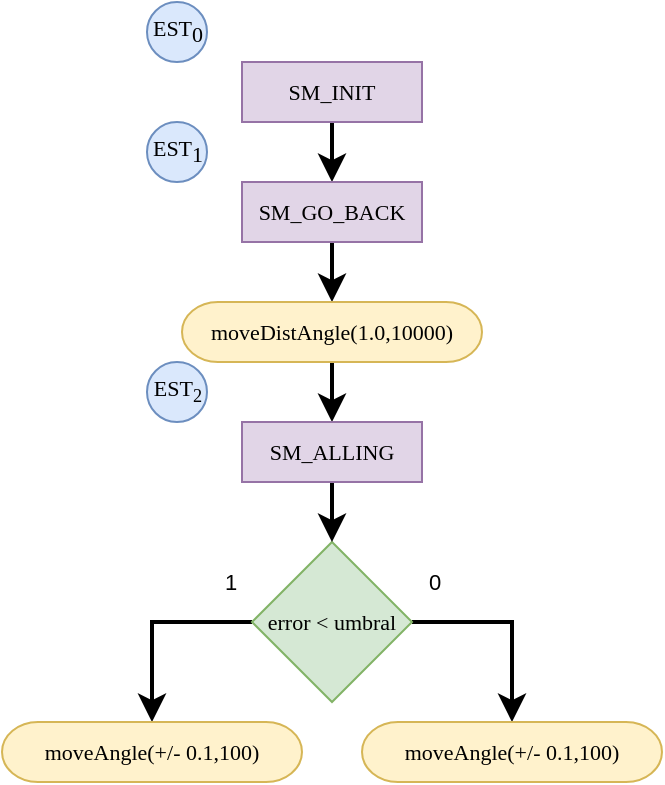 <mxfile version="22.1.21" type="device">
  <diagram name="Page-1" id="6ExLXvzCpo_21D9bRn0G">
    <mxGraphModel dx="1078" dy="834" grid="1" gridSize="10" guides="1" tooltips="1" connect="1" arrows="1" fold="1" page="0" pageScale="1" pageWidth="850" pageHeight="1100" math="0" shadow="0">
      <root>
        <mxCell id="0" />
        <mxCell id="1" parent="0" />
        <mxCell id="etCVSKNlZC4J72cC5KZh-5" style="edgeStyle=none;curved=1;rounded=0;orthogonalLoop=1;jettySize=auto;html=1;exitX=0.5;exitY=1;exitDx=0;exitDy=0;entryX=0.5;entryY=0;entryDx=0;entryDy=0;fontSize=12;startSize=8;endSize=8;strokeWidth=2;" parent="1" source="etCVSKNlZC4J72cC5KZh-1" target="etCVSKNlZC4J72cC5KZh-3" edge="1">
          <mxGeometry relative="1" as="geometry" />
        </mxCell>
        <mxCell id="etCVSKNlZC4J72cC5KZh-1" value="&lt;font style=&quot;font-size: 11px;&quot; face=&quot;Times New Roman&quot;&gt;SM_INIT&lt;/font&gt;" style="rounded=0;whiteSpace=wrap;html=1;fontSize=11;fillColor=#e1d5e7;strokeColor=#9673a6;" parent="1" vertex="1">
          <mxGeometry y="-60" width="90" height="30" as="geometry" />
        </mxCell>
        <mxCell id="etCVSKNlZC4J72cC5KZh-2" value="&lt;font style=&quot;font-size: 11px;&quot; face=&quot;Times New Roman&quot;&gt;EST&lt;sub style=&quot;font-size: 11px;&quot;&gt;0&lt;/sub&gt;&lt;/font&gt;" style="ellipse;whiteSpace=wrap;html=1;aspect=fixed;fontSize=11;fillColor=#dae8fc;strokeColor=#6c8ebf;" parent="1" vertex="1">
          <mxGeometry x="-47.5" y="-90" width="30" height="30" as="geometry" />
        </mxCell>
        <mxCell id="rVgyCpVDoWpBUhVY3hyX-4" style="edgeStyle=none;curved=1;rounded=0;orthogonalLoop=1;jettySize=auto;html=1;entryX=0.5;entryY=0;entryDx=0;entryDy=0;fontSize=12;startSize=8;endSize=8;strokeWidth=2;" edge="1" parent="1" source="etCVSKNlZC4J72cC5KZh-3" target="rVgyCpVDoWpBUhVY3hyX-8">
          <mxGeometry relative="1" as="geometry">
            <mxPoint x="45" y="60" as="targetPoint" />
          </mxGeometry>
        </mxCell>
        <mxCell id="etCVSKNlZC4J72cC5KZh-3" value="&lt;font style=&quot;font-size: 11px;&quot; face=&quot;Times New Roman&quot;&gt;SM_GO_BACK&lt;/font&gt;" style="rounded=0;whiteSpace=wrap;html=1;fontSize=11;fillColor=#e1d5e7;strokeColor=#9673a6;" parent="1" vertex="1">
          <mxGeometry width="90" height="30" as="geometry" />
        </mxCell>
        <mxCell id="etCVSKNlZC4J72cC5KZh-4" value="&lt;font style=&quot;font-size: 11px;&quot; face=&quot;Times New Roman&quot;&gt;EST&lt;sub style=&quot;font-size: 11px;&quot;&gt;1&lt;/sub&gt;&lt;/font&gt;" style="ellipse;whiteSpace=wrap;html=1;aspect=fixed;fontSize=11;fillColor=#dae8fc;strokeColor=#6c8ebf;" parent="1" vertex="1">
          <mxGeometry x="-47.5" y="-30" width="30" height="30" as="geometry" />
        </mxCell>
        <mxCell id="rVgyCpVDoWpBUhVY3hyX-14" style="edgeStyle=orthogonalEdgeStyle;rounded=0;orthogonalLoop=1;jettySize=auto;html=1;exitX=0;exitY=0.5;exitDx=0;exitDy=0;entryX=0.5;entryY=0;entryDx=0;entryDy=0;fontSize=12;startSize=8;endSize=8;strokeWidth=2;" edge="1" parent="1" source="etCVSKNlZC4J72cC5KZh-8" target="rVgyCpVDoWpBUhVY3hyX-12">
          <mxGeometry relative="1" as="geometry" />
        </mxCell>
        <mxCell id="rVgyCpVDoWpBUhVY3hyX-16" style="edgeStyle=orthogonalEdgeStyle;rounded=0;orthogonalLoop=1;jettySize=auto;html=1;entryX=0.5;entryY=0;entryDx=0;entryDy=0;fontSize=12;startSize=8;endSize=8;exitX=1;exitY=0.5;exitDx=0;exitDy=0;strokeWidth=2;" edge="1" parent="1" source="etCVSKNlZC4J72cC5KZh-8" target="rVgyCpVDoWpBUhVY3hyX-15">
          <mxGeometry relative="1" as="geometry" />
        </mxCell>
        <mxCell id="etCVSKNlZC4J72cC5KZh-8" value="error &amp;lt; umbral" style="rhombus;whiteSpace=wrap;html=1;fontSize=11;fillColor=#d5e8d4;strokeColor=#82b366;fontFamily=Times New Roman;" parent="1" vertex="1">
          <mxGeometry x="5" y="180" width="80" height="80" as="geometry" />
        </mxCell>
        <mxCell id="etCVSKNlZC4J72cC5KZh-9" value="1" style="text;html=1;strokeColor=none;fillColor=none;align=center;verticalAlign=middle;whiteSpace=wrap;rounded=0;fontSize=11;" parent="1" vertex="1">
          <mxGeometry x="-17.5" y="190" width="22.5" height="20" as="geometry" />
        </mxCell>
        <mxCell id="etCVSKNlZC4J72cC5KZh-10" value="0" style="text;html=1;strokeColor=none;fillColor=none;align=center;verticalAlign=middle;whiteSpace=wrap;rounded=0;fontSize=11;" parent="1" vertex="1">
          <mxGeometry x="85" y="190" width="22.5" height="20" as="geometry" />
        </mxCell>
        <mxCell id="rVgyCpVDoWpBUhVY3hyX-5" style="edgeStyle=none;curved=1;rounded=0;orthogonalLoop=1;jettySize=auto;html=1;entryX=0.5;entryY=0;entryDx=0;entryDy=0;fontSize=12;startSize=8;endSize=8;strokeWidth=2;exitX=0.5;exitY=1;exitDx=0;exitDy=0;" edge="1" parent="1" source="rVgyCpVDoWpBUhVY3hyX-8">
          <mxGeometry relative="1" as="geometry">
            <mxPoint x="45" y="90" as="sourcePoint" />
            <mxPoint x="45" y="120" as="targetPoint" />
          </mxGeometry>
        </mxCell>
        <mxCell id="rVgyCpVDoWpBUhVY3hyX-11" style="edgeStyle=none;curved=1;rounded=0;orthogonalLoop=1;jettySize=auto;html=1;entryX=0.5;entryY=0;entryDx=0;entryDy=0;fontSize=12;startSize=8;endSize=8;strokeWidth=2;" edge="1" parent="1" source="rVgyCpVDoWpBUhVY3hyX-7">
          <mxGeometry relative="1" as="geometry">
            <mxPoint x="45.0" y="180" as="targetPoint" />
          </mxGeometry>
        </mxCell>
        <mxCell id="rVgyCpVDoWpBUhVY3hyX-7" value="&lt;div&gt;&lt;font style=&quot;font-size: 11px;&quot; face=&quot;Times New Roman&quot;&gt;SM_ALLING&lt;/font&gt;&lt;/div&gt;" style="rounded=0;whiteSpace=wrap;html=1;fontSize=11;fillColor=#e1d5e7;strokeColor=#9673a6;" vertex="1" parent="1">
          <mxGeometry y="120" width="90" height="30" as="geometry" />
        </mxCell>
        <mxCell id="rVgyCpVDoWpBUhVY3hyX-8" value="moveDistAngle(1.0,10000)" style="rounded=1;whiteSpace=wrap;html=1;fontSize=11;arcSize=60;fillColor=#fff2cc;strokeColor=#d6b656;fontFamily=Times New Roman;" vertex="1" parent="1">
          <mxGeometry x="-30" y="60" width="150" height="30" as="geometry" />
        </mxCell>
        <mxCell id="rVgyCpVDoWpBUhVY3hyX-9" value="&lt;font style=&quot;font-size: 11px;&quot; face=&quot;Times New Roman&quot;&gt;EST&lt;sub&gt;2&lt;/sub&gt;&lt;/font&gt;" style="ellipse;whiteSpace=wrap;html=1;aspect=fixed;fontSize=11;fillColor=#dae8fc;strokeColor=#6c8ebf;" vertex="1" parent="1">
          <mxGeometry x="-47.5" y="90" width="30" height="30" as="geometry" />
        </mxCell>
        <mxCell id="rVgyCpVDoWpBUhVY3hyX-12" value="moveAngle(+/- 0.1,100)" style="rounded=1;whiteSpace=wrap;html=1;fontSize=11;arcSize=60;fillColor=#fff2cc;strokeColor=#d6b656;fontFamily=Times New Roman;" vertex="1" parent="1">
          <mxGeometry x="-120" y="270" width="150" height="30" as="geometry" />
        </mxCell>
        <mxCell id="rVgyCpVDoWpBUhVY3hyX-15" value="moveAngle(+/- 0.1,100)" style="rounded=1;whiteSpace=wrap;html=1;fontSize=11;arcSize=60;fillColor=#fff2cc;strokeColor=#d6b656;fontFamily=Times New Roman;" vertex="1" parent="1">
          <mxGeometry x="60" y="270" width="150" height="30" as="geometry" />
        </mxCell>
      </root>
    </mxGraphModel>
  </diagram>
</mxfile>
